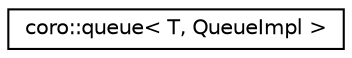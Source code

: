 digraph "Graphical Class Hierarchy"
{
 // LATEX_PDF_SIZE
  edge [fontname="Helvetica",fontsize="10",labelfontname="Helvetica",labelfontsize="10"];
  node [fontname="Helvetica",fontsize="10",shape=record];
  rankdir="LR";
  Node0 [label="coro::queue\< T, QueueImpl \>",height=0.2,width=0.4,color="black", fillcolor="white", style="filled",URL="$classcoro_1_1queue.html",tooltip=" "];
}
